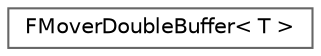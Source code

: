 digraph "Graphical Class Hierarchy"
{
 // INTERACTIVE_SVG=YES
 // LATEX_PDF_SIZE
  bgcolor="transparent";
  edge [fontname=Helvetica,fontsize=10,labelfontname=Helvetica,labelfontsize=10];
  node [fontname=Helvetica,fontsize=10,shape=box,height=0.2,width=0.4];
  rankdir="LR";
  Node0 [id="Node000000",label="FMoverDoubleBuffer\< T \>",height=0.2,width=0.4,color="grey40", fillcolor="white", style="filled",URL="$d7/dff/structFMoverDoubleBuffer.html",tooltip="Double Buffer struct for various Mover data."];
}
